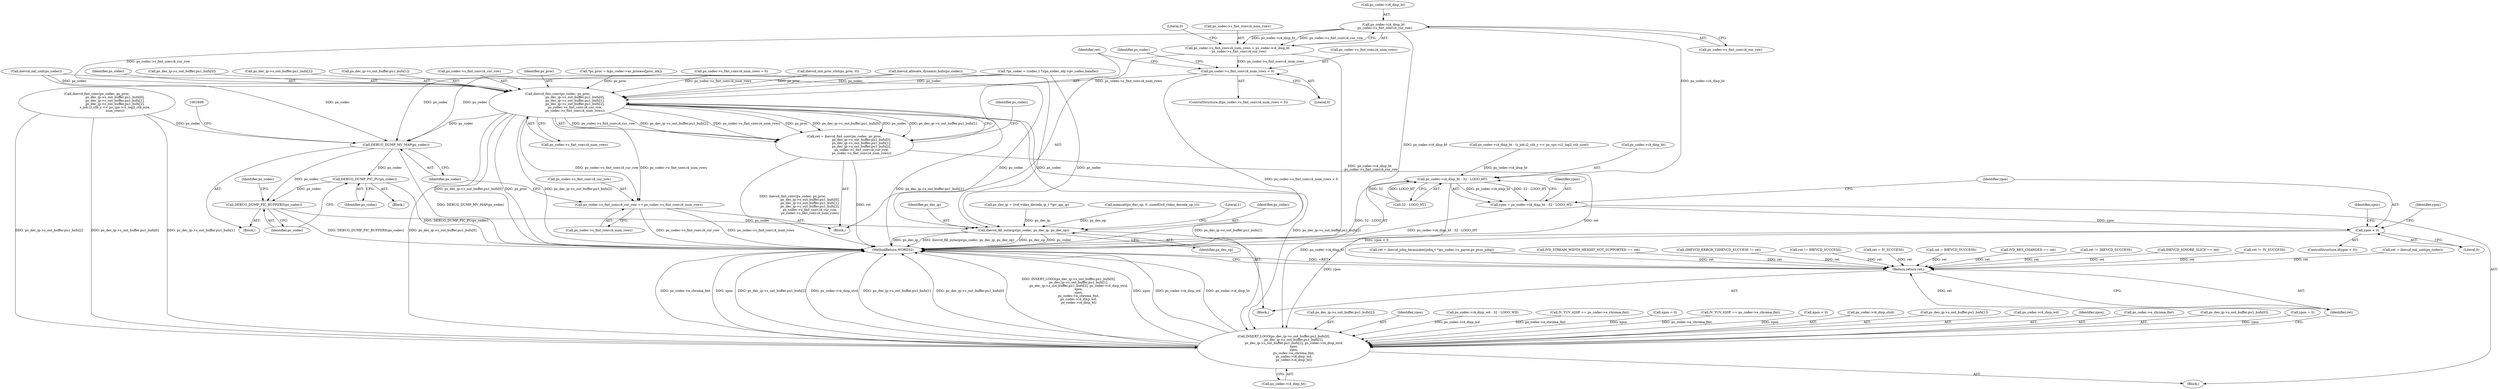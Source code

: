 digraph "0_Android_87fb7909c49e6a4510ba86ace1ffc83459c7e1b9@pointer" {
"1001613" [label="(Call,ps_codec->i4_disp_ht\n - ps_codec->s_fmt_conv.i4_cur_row)"];
"1001607" [label="(Call,ps_codec->s_fmt_conv.i4_num_rows = ps_codec->i4_disp_ht\n - ps_codec->s_fmt_conv.i4_cur_row)"];
"1001633" [label="(Call,ps_codec->s_fmt_conv.i4_num_rows < 0)"];
"1001649" [label="(Call,ihevcd_fmt_conv(ps_codec, ps_proc,\n                                  ps_dec_ip->s_out_buffer.pu1_bufs[0],\n                                  ps_dec_ip->s_out_buffer.pu1_bufs[1],\n                                  ps_dec_ip->s_out_buffer.pu1_bufs[2],\n                                  ps_codec->s_fmt_conv.i4_cur_row,\n                                  ps_codec->s_fmt_conv.i4_num_rows))"];
"1001647" [label="(Call,ret = ihevcd_fmt_conv(ps_codec, ps_proc,\n                                  ps_dec_ip->s_out_buffer.pu1_bufs[0],\n                                  ps_dec_ip->s_out_buffer.pu1_bufs[1],\n                                  ps_dec_ip->s_out_buffer.pu1_bufs[2],\n                                  ps_codec->s_fmt_conv.i4_cur_row,\n                                  ps_codec->s_fmt_conv.i4_num_rows))"];
"1001916" [label="(Return,return ret;)"];
"1001683" [label="(Call,ps_codec->s_fmt_conv.i4_cur_row += ps_codec->s_fmt_conv.i4_num_rows)"];
"1001694" [label="(Call,DEBUG_DUMP_MV_MAP(ps_codec))"];
"1001827" [label="(Call,DEBUG_DUMP_PIC_PU(ps_codec))"];
"1001829" [label="(Call,DEBUG_DUMP_PIC_BUFFERS(ps_codec))"];
"1001835" [label="(Call,ihevcd_fill_outargs(ps_codec, ps_dec_ip, ps_dec_op))"];
"1001880" [label="(Call,INSERT_LOGO(ps_dec_ip->s_out_buffer.pu1_bufs[0],\n                    ps_dec_ip->s_out_buffer.pu1_bufs[1],\n                    ps_dec_ip->s_out_buffer.pu1_bufs[2], ps_codec->i4_disp_strd,\n                    xpos,\n                    ypos,\n                    ps_codec->e_chroma_fmt,\n                    ps_codec->i4_disp_wd,\n                    ps_codec->i4_disp_ht))"];
"1001859" [label="(Call,ps_codec->i4_disp_ht - 32 - LOGO_HT)"];
"1001857" [label="(Call,ypos = ps_codec->i4_disp_ht - 32 - LOGO_HT)"];
"1001867" [label="(Call,ypos < 0)"];
"1001607" [label="(Call,ps_codec->s_fmt_conv.i4_num_rows = ps_codec->i4_disp_ht\n - ps_codec->s_fmt_conv.i4_cur_row)"];
"1001651" [label="(Identifier,ps_proc)"];
"1001828" [label="(Identifier,ps_codec)"];
"1001599" [label="(Call,*ps_proc = &ps_codec->as_process[proc_idx])"];
"1001895" [label="(Call,ps_dec_ip->s_out_buffer.pu1_bufs[2])"];
"1001201" [label="(Call,ret != IV_SUCCESS)"];
"1001524" [label="(Call,ps_codec->i4_disp_ht - (s_job.i2_ctb_y << ps_sps->i1_log2_ctb_size))"];
"1000984" [label="(Call,ret = ihevcd_nal_unit(ps_codec))"];
"1001396" [label="(Call,ret = ihevcd_jobq_terminate((jobq_t *)ps_codec->s_parse.pv_proc_jobq))"];
"1000986" [label="(Call,ihevcd_nal_unit(ps_codec))"];
"1001917" [label="(Identifier,ret)"];
"1001686" [label="(Identifier,ps_codec)"];
"1001624" [label="(Literal,0)"];
"1001866" [label="(ControlStructure,if(ypos < 0))"];
"1001683" [label="(Call,ps_codec->s_fmt_conv.i4_cur_row += ps_codec->s_fmt_conv.i4_num_rows)"];
"1001906" [label="(Identifier,ypos)"];
"1001614" [label="(Call,ps_codec->i4_disp_ht)"];
"1001871" [label="(Identifier,ypos)"];
"1001640" [label="(Call,ps_codec->s_fmt_conv.i4_num_rows = 0)"];
"1001695" [label="(Identifier,ps_codec)"];
"1001833" [label="(Identifier,ps_codec)"];
"1001694" [label="(Call,DEBUG_DUMP_MV_MAP(ps_codec))"];
"1001867" [label="(Call,ypos < 0)"];
"1000151" [label="(Call,*ps_codec = (codec_t *)(ps_codec_obj->pv_codec_handle))"];
"1001125" [label="(Call,IVD_STREAM_WIDTH_HEIGHT_NOT_SUPPORTED == ret)"];
"1001863" [label="(Call,32 - LOGO_HT)"];
"1001629" [label="(Call,ihevcd_init_proc_ctxt(ps_proc, 0))"];
"1001597" [label="(Block,)"];
"1001858" [label="(Identifier,ypos)"];
"1001639" [label="(Literal,0)"];
"1001613" [label="(Call,ps_codec->i4_disp_ht\n - ps_codec->s_fmt_conv.i4_cur_row)"];
"1001255" [label="(Block,)"];
"1000173" [label="(Call,ps_dec_ip = (ivd_video_decode_ip_t *)pv_api_ip)"];
"1001648" [label="(Identifier,ret)"];
"1001880" [label="(Call,INSERT_LOGO(ps_dec_ip->s_out_buffer.pu1_bufs[0],\n                    ps_dec_ip->s_out_buffer.pu1_bufs[1],\n                    ps_dec_ip->s_out_buffer.pu1_bufs[2], ps_codec->i4_disp_strd,\n                    xpos,\n                    ypos,\n                    ps_codec->e_chroma_fmt,\n                    ps_codec->i4_disp_wd,\n                    ps_codec->i4_disp_ht))"];
"1001650" [label="(Identifier,ps_codec)"];
"1001835" [label="(Call,ihevcd_fill_outargs(ps_codec, ps_dec_ip, ps_dec_op))"];
"1001647" [label="(Call,ret = ihevcd_fmt_conv(ps_codec, ps_proc,\n                                  ps_dec_ip->s_out_buffer.pu1_bufs[0],\n                                  ps_dec_ip->s_out_buffer.pu1_bufs[1],\n                                  ps_dec_ip->s_out_buffer.pu1_bufs[2],\n                                  ps_codec->s_fmt_conv.i4_cur_row,\n                                  ps_codec->s_fmt_conv.i4_num_rows))"];
"1001869" [label="(Literal,0)"];
"1001849" [label="(Call,ps_codec->i4_disp_wd - 32 - LOGO_WD)"];
"1001652" [label="(Call,ps_dec_ip->s_out_buffer.pu1_bufs[0])"];
"1001307" [label="(Call,IV_YUV_420P == ps_codec->e_chroma_fmt)"];
"1001666" [label="(Call,ps_dec_ip->s_out_buffer.pu1_bufs[2])"];
"1001877" [label="(Call,xpos = 0)"];
"1001827" [label="(Call,DEBUG_DUMP_PIC_PU(ps_codec))"];
"1001826" [label="(Block,)"];
"1001684" [label="(Call,ps_codec->s_fmt_conv.i4_cur_row)"];
"1001438" [label="(Call,(IHEVCD_ERROR_T)IHEVCD_SUCCESS != ret)"];
"1001916" [label="(Return,return ret;)"];
"1001167" [label="(Call,ret != IHEVCD_SUCCESS)"];
"1001845" [label="(Block,)"];
"1001918" [label="(MethodReturn,WORD32)"];
"1001913" [label="(Call,ps_codec->i4_disp_ht)"];
"1000147" [label="(Call,ret = IV_SUCCESS)"];
"1001689" [label="(Call,ps_codec->s_fmt_conv.i4_num_rows)"];
"1001180" [label="(Call,ret = IHEVCD_SUCCESS)"];
"1001587" [label="(Call,IV_YUV_420P == ps_codec->e_chroma_fmt)"];
"1000190" [label="(Call,memset(ps_dec_op, 0, sizeof(ivd_video_decode_op_t)))"];
"1001649" [label="(Call,ihevcd_fmt_conv(ps_codec, ps_proc,\n                                  ps_dec_ip->s_out_buffer.pu1_bufs[0],\n                                  ps_dec_ip->s_out_buffer.pu1_bufs[1],\n                                  ps_dec_ip->s_out_buffer.pu1_bufs[2],\n                                  ps_codec->s_fmt_conv.i4_cur_row,\n                                  ps_codec->s_fmt_conv.i4_num_rows))"];
"1001617" [label="(Call,ps_codec->s_fmt_conv.i4_cur_row)"];
"1001874" [label="(Call,xpos < 0)"];
"1001633" [label="(Call,ps_codec->s_fmt_conv.i4_num_rows < 0)"];
"1001902" [label="(Call,ps_codec->i4_disp_strd)"];
"1001634" [label="(Call,ps_codec->s_fmt_conv.i4_num_rows)"];
"1000145" [label="(Block,)"];
"1001643" [label="(Identifier,ps_codec)"];
"1001888" [label="(Call,ps_dec_ip->s_out_buffer.pu1_bufs[1])"];
"1001910" [label="(Call,ps_codec->i4_disp_wd)"];
"1001860" [label="(Call,ps_codec->i4_disp_ht)"];
"1001859" [label="(Call,ps_codec->i4_disp_ht - 32 - LOGO_HT)"];
"1001841" [label="(Literal,1)"];
"1001857" [label="(Call,ypos = ps_codec->i4_disp_ht - 32 - LOGO_HT)"];
"1001905" [label="(Identifier,xpos)"];
"1001542" [label="(Call,ihevcd_fmt_conv(ps_codec, ps_proc,\n                                    ps_dec_ip->s_out_buffer.pu1_bufs[0],\n                                    ps_dec_ip->s_out_buffer.pu1_bufs[1],\n                                    ps_dec_ip->s_out_buffer.pu1_bufs[2],\n                                    s_job.i2_ctb_y << ps_sps->i1_log2_ctb_size,\n                                    num_rows))"];
"1001659" [label="(Call,ps_dec_ip->s_out_buffer.pu1_bufs[1])"];
"1001836" [label="(Identifier,ps_codec)"];
"1001122" [label="(Call,IVD_RES_CHANGED == ret)"];
"1001198" [label="(Call,ihevcd_allocate_dynamic_bufs(ps_codec))"];
"1001608" [label="(Call,ps_codec->s_fmt_conv.i4_num_rows)"];
"1001907" [label="(Call,ps_codec->e_chroma_fmt)"];
"1001881" [label="(Call,ps_dec_ip->s_out_buffer.pu1_bufs[0])"];
"1001838" [label="(Identifier,ps_dec_op)"];
"1001837" [label="(Identifier,ps_dec_ip)"];
"1001868" [label="(Identifier,ypos)"];
"1001673" [label="(Call,ps_codec->s_fmt_conv.i4_cur_row)"];
"1001829" [label="(Call,DEBUG_DUMP_PIC_BUFFERS(ps_codec))"];
"1001632" [label="(ControlStructure,if(ps_codec->s_fmt_conv.i4_num_rows < 0))"];
"1001875" [label="(Identifier,xpos)"];
"1001678" [label="(Call,ps_codec->s_fmt_conv.i4_num_rows)"];
"1001830" [label="(Identifier,ps_codec)"];
"1001234" [label="(Call,ret != IHEVCD_SUCCESS)"];
"1001086" [label="(Call,IHEVCD_IGNORE_SLICE == ret)"];
"1001870" [label="(Call,ypos = 0)"];
"1001613" -> "1001607"  [label="AST: "];
"1001613" -> "1001617"  [label="CFG: "];
"1001614" -> "1001613"  [label="AST: "];
"1001617" -> "1001613"  [label="AST: "];
"1001607" -> "1001613"  [label="CFG: "];
"1001613" -> "1001918"  [label="DDG: ps_codec->i4_disp_ht"];
"1001613" -> "1001607"  [label="DDG: ps_codec->i4_disp_ht"];
"1001613" -> "1001607"  [label="DDG: ps_codec->s_fmt_conv.i4_cur_row"];
"1001613" -> "1001649"  [label="DDG: ps_codec->s_fmt_conv.i4_cur_row"];
"1001613" -> "1001859"  [label="DDG: ps_codec->i4_disp_ht"];
"1001607" -> "1001597"  [label="AST: "];
"1001608" -> "1001607"  [label="AST: "];
"1001624" -> "1001607"  [label="CFG: "];
"1001607" -> "1001918"  [label="DDG: ps_codec->i4_disp_ht\n - ps_codec->s_fmt_conv.i4_cur_row"];
"1001607" -> "1001633"  [label="DDG: ps_codec->s_fmt_conv.i4_num_rows"];
"1001633" -> "1001632"  [label="AST: "];
"1001633" -> "1001639"  [label="CFG: "];
"1001634" -> "1001633"  [label="AST: "];
"1001639" -> "1001633"  [label="AST: "];
"1001643" -> "1001633"  [label="CFG: "];
"1001648" -> "1001633"  [label="CFG: "];
"1001633" -> "1001918"  [label="DDG: ps_codec->s_fmt_conv.i4_num_rows < 0"];
"1001633" -> "1001649"  [label="DDG: ps_codec->s_fmt_conv.i4_num_rows"];
"1001649" -> "1001647"  [label="AST: "];
"1001649" -> "1001678"  [label="CFG: "];
"1001650" -> "1001649"  [label="AST: "];
"1001651" -> "1001649"  [label="AST: "];
"1001652" -> "1001649"  [label="AST: "];
"1001659" -> "1001649"  [label="AST: "];
"1001666" -> "1001649"  [label="AST: "];
"1001673" -> "1001649"  [label="AST: "];
"1001678" -> "1001649"  [label="AST: "];
"1001647" -> "1001649"  [label="CFG: "];
"1001649" -> "1001918"  [label="DDG: ps_proc"];
"1001649" -> "1001918"  [label="DDG: ps_dec_ip->s_out_buffer.pu1_bufs[2]"];
"1001649" -> "1001918"  [label="DDG: ps_dec_ip->s_out_buffer.pu1_bufs[1]"];
"1001649" -> "1001918"  [label="DDG: ps_dec_ip->s_out_buffer.pu1_bufs[0]"];
"1001649" -> "1001647"  [label="DDG: ps_codec->s_fmt_conv.i4_cur_row"];
"1001649" -> "1001647"  [label="DDG: ps_dec_ip->s_out_buffer.pu1_bufs[2]"];
"1001649" -> "1001647"  [label="DDG: ps_codec->s_fmt_conv.i4_num_rows"];
"1001649" -> "1001647"  [label="DDG: ps_proc"];
"1001649" -> "1001647"  [label="DDG: ps_dec_ip->s_out_buffer.pu1_bufs[0]"];
"1001649" -> "1001647"  [label="DDG: ps_codec"];
"1001649" -> "1001647"  [label="DDG: ps_dec_ip->s_out_buffer.pu1_bufs[1]"];
"1001198" -> "1001649"  [label="DDG: ps_codec"];
"1000151" -> "1001649"  [label="DDG: ps_codec"];
"1000986" -> "1001649"  [label="DDG: ps_codec"];
"1001599" -> "1001649"  [label="DDG: ps_proc"];
"1001629" -> "1001649"  [label="DDG: ps_proc"];
"1001640" -> "1001649"  [label="DDG: ps_codec->s_fmt_conv.i4_num_rows"];
"1001649" -> "1001683"  [label="DDG: ps_codec->s_fmt_conv.i4_num_rows"];
"1001649" -> "1001683"  [label="DDG: ps_codec->s_fmt_conv.i4_cur_row"];
"1001649" -> "1001694"  [label="DDG: ps_codec"];
"1001649" -> "1001880"  [label="DDG: ps_dec_ip->s_out_buffer.pu1_bufs[0]"];
"1001649" -> "1001880"  [label="DDG: ps_dec_ip->s_out_buffer.pu1_bufs[1]"];
"1001649" -> "1001880"  [label="DDG: ps_dec_ip->s_out_buffer.pu1_bufs[2]"];
"1001647" -> "1001597"  [label="AST: "];
"1001648" -> "1001647"  [label="AST: "];
"1001686" -> "1001647"  [label="CFG: "];
"1001647" -> "1001918"  [label="DDG: ihevcd_fmt_conv(ps_codec, ps_proc,\n                                  ps_dec_ip->s_out_buffer.pu1_bufs[0],\n                                  ps_dec_ip->s_out_buffer.pu1_bufs[1],\n                                  ps_dec_ip->s_out_buffer.pu1_bufs[2],\n                                  ps_codec->s_fmt_conv.i4_cur_row,\n                                  ps_codec->s_fmt_conv.i4_num_rows)"];
"1001647" -> "1001918"  [label="DDG: ret"];
"1001647" -> "1001916"  [label="DDG: ret"];
"1001916" -> "1000145"  [label="AST: "];
"1001916" -> "1001917"  [label="CFG: "];
"1001917" -> "1001916"  [label="AST: "];
"1001918" -> "1001916"  [label="CFG: "];
"1001916" -> "1001918"  [label="DDG: <RET>"];
"1001917" -> "1001916"  [label="DDG: ret"];
"1001201" -> "1001916"  [label="DDG: ret"];
"1000147" -> "1001916"  [label="DDG: ret"];
"1001396" -> "1001916"  [label="DDG: ret"];
"1001438" -> "1001916"  [label="DDG: ret"];
"1001167" -> "1001916"  [label="DDG: ret"];
"1001234" -> "1001916"  [label="DDG: ret"];
"1000984" -> "1001916"  [label="DDG: ret"];
"1001125" -> "1001916"  [label="DDG: ret"];
"1001122" -> "1001916"  [label="DDG: ret"];
"1001180" -> "1001916"  [label="DDG: ret"];
"1001086" -> "1001916"  [label="DDG: ret"];
"1001683" -> "1001597"  [label="AST: "];
"1001683" -> "1001689"  [label="CFG: "];
"1001684" -> "1001683"  [label="AST: "];
"1001689" -> "1001683"  [label="AST: "];
"1001695" -> "1001683"  [label="CFG: "];
"1001683" -> "1001918"  [label="DDG: ps_codec->s_fmt_conv.i4_cur_row"];
"1001683" -> "1001918"  [label="DDG: ps_codec->s_fmt_conv.i4_num_rows"];
"1001694" -> "1001255"  [label="AST: "];
"1001694" -> "1001695"  [label="CFG: "];
"1001695" -> "1001694"  [label="AST: "];
"1001698" -> "1001694"  [label="CFG: "];
"1001694" -> "1001918"  [label="DDG: DEBUG_DUMP_MV_MAP(ps_codec)"];
"1001198" -> "1001694"  [label="DDG: ps_codec"];
"1001542" -> "1001694"  [label="DDG: ps_codec"];
"1000151" -> "1001694"  [label="DDG: ps_codec"];
"1000986" -> "1001694"  [label="DDG: ps_codec"];
"1001694" -> "1001827"  [label="DDG: ps_codec"];
"1001694" -> "1001829"  [label="DDG: ps_codec"];
"1001827" -> "1001826"  [label="AST: "];
"1001827" -> "1001828"  [label="CFG: "];
"1001828" -> "1001827"  [label="AST: "];
"1001830" -> "1001827"  [label="CFG: "];
"1001827" -> "1001918"  [label="DDG: DEBUG_DUMP_PIC_PU(ps_codec)"];
"1001827" -> "1001829"  [label="DDG: ps_codec"];
"1001829" -> "1001255"  [label="AST: "];
"1001829" -> "1001830"  [label="CFG: "];
"1001830" -> "1001829"  [label="AST: "];
"1001833" -> "1001829"  [label="CFG: "];
"1001829" -> "1001918"  [label="DDG: DEBUG_DUMP_PIC_BUFFERS(ps_codec)"];
"1001829" -> "1001835"  [label="DDG: ps_codec"];
"1001835" -> "1000145"  [label="AST: "];
"1001835" -> "1001838"  [label="CFG: "];
"1001836" -> "1001835"  [label="AST: "];
"1001837" -> "1001835"  [label="AST: "];
"1001838" -> "1001835"  [label="AST: "];
"1001841" -> "1001835"  [label="CFG: "];
"1001835" -> "1001918"  [label="DDG: ps_dec_op"];
"1001835" -> "1001918"  [label="DDG: ps_codec"];
"1001835" -> "1001918"  [label="DDG: ps_dec_ip"];
"1001835" -> "1001918"  [label="DDG: ihevcd_fill_outargs(ps_codec, ps_dec_ip, ps_dec_op)"];
"1001198" -> "1001835"  [label="DDG: ps_codec"];
"1000151" -> "1001835"  [label="DDG: ps_codec"];
"1000986" -> "1001835"  [label="DDG: ps_codec"];
"1000173" -> "1001835"  [label="DDG: ps_dec_ip"];
"1000190" -> "1001835"  [label="DDG: ps_dec_op"];
"1001880" -> "1001845"  [label="AST: "];
"1001880" -> "1001913"  [label="CFG: "];
"1001881" -> "1001880"  [label="AST: "];
"1001888" -> "1001880"  [label="AST: "];
"1001895" -> "1001880"  [label="AST: "];
"1001902" -> "1001880"  [label="AST: "];
"1001905" -> "1001880"  [label="AST: "];
"1001906" -> "1001880"  [label="AST: "];
"1001907" -> "1001880"  [label="AST: "];
"1001910" -> "1001880"  [label="AST: "];
"1001913" -> "1001880"  [label="AST: "];
"1001917" -> "1001880"  [label="CFG: "];
"1001880" -> "1001918"  [label="DDG: ps_codec->e_chroma_fmt"];
"1001880" -> "1001918"  [label="DDG: xpos"];
"1001880" -> "1001918"  [label="DDG: ps_dec_ip->s_out_buffer.pu1_bufs[2]"];
"1001880" -> "1001918"  [label="DDG: ps_codec->i4_disp_strd"];
"1001880" -> "1001918"  [label="DDG: ps_dec_ip->s_out_buffer.pu1_bufs[1]"];
"1001880" -> "1001918"  [label="DDG: ps_dec_ip->s_out_buffer.pu1_bufs[0]"];
"1001880" -> "1001918"  [label="DDG: INSERT_LOGO(ps_dec_ip->s_out_buffer.pu1_bufs[0],\n                    ps_dec_ip->s_out_buffer.pu1_bufs[1],\n                    ps_dec_ip->s_out_buffer.pu1_bufs[2], ps_codec->i4_disp_strd,\n                    xpos,\n                    ypos,\n                    ps_codec->e_chroma_fmt,\n                    ps_codec->i4_disp_wd,\n                    ps_codec->i4_disp_ht)"];
"1001880" -> "1001918"  [label="DDG: ypos"];
"1001880" -> "1001918"  [label="DDG: ps_codec->i4_disp_wd"];
"1001880" -> "1001918"  [label="DDG: ps_codec->i4_disp_ht"];
"1001542" -> "1001880"  [label="DDG: ps_dec_ip->s_out_buffer.pu1_bufs[0]"];
"1001542" -> "1001880"  [label="DDG: ps_dec_ip->s_out_buffer.pu1_bufs[1]"];
"1001542" -> "1001880"  [label="DDG: ps_dec_ip->s_out_buffer.pu1_bufs[2]"];
"1001877" -> "1001880"  [label="DDG: xpos"];
"1001874" -> "1001880"  [label="DDG: xpos"];
"1001870" -> "1001880"  [label="DDG: ypos"];
"1001867" -> "1001880"  [label="DDG: ypos"];
"1001587" -> "1001880"  [label="DDG: ps_codec->e_chroma_fmt"];
"1001307" -> "1001880"  [label="DDG: ps_codec->e_chroma_fmt"];
"1001849" -> "1001880"  [label="DDG: ps_codec->i4_disp_wd"];
"1001859" -> "1001880"  [label="DDG: ps_codec->i4_disp_ht"];
"1001859" -> "1001857"  [label="AST: "];
"1001859" -> "1001863"  [label="CFG: "];
"1001860" -> "1001859"  [label="AST: "];
"1001863" -> "1001859"  [label="AST: "];
"1001857" -> "1001859"  [label="CFG: "];
"1001859" -> "1001918"  [label="DDG: 32 - LOGO_HT"];
"1001859" -> "1001857"  [label="DDG: ps_codec->i4_disp_ht"];
"1001859" -> "1001857"  [label="DDG: 32 - LOGO_HT"];
"1001524" -> "1001859"  [label="DDG: ps_codec->i4_disp_ht"];
"1001863" -> "1001859"  [label="DDG: 32"];
"1001863" -> "1001859"  [label="DDG: LOGO_HT"];
"1001857" -> "1001845"  [label="AST: "];
"1001858" -> "1001857"  [label="AST: "];
"1001868" -> "1001857"  [label="CFG: "];
"1001857" -> "1001918"  [label="DDG: ps_codec->i4_disp_ht - 32 - LOGO_HT"];
"1001857" -> "1001867"  [label="DDG: ypos"];
"1001867" -> "1001866"  [label="AST: "];
"1001867" -> "1001869"  [label="CFG: "];
"1001868" -> "1001867"  [label="AST: "];
"1001869" -> "1001867"  [label="AST: "];
"1001871" -> "1001867"  [label="CFG: "];
"1001875" -> "1001867"  [label="CFG: "];
"1001867" -> "1001918"  [label="DDG: ypos < 0"];
}
